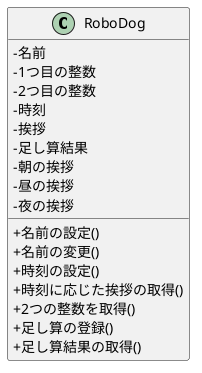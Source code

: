 @startuml
skinparam classAttributeIconSize 0
class RoboDog {
    -名前
    -1つ目の整数
    -2つ目の整数
    -時刻
    -挨拶
    -足し算結果
    -朝の挨拶
    -昼の挨拶
    -夜の挨拶

    +名前の設定()
    +名前の変更()
    +時刻の設定()
    +時刻に応じた挨拶の取得()
    +2つの整数を取得()
    +足し算の登録()
    +足し算結果の取得()

}
@enduml